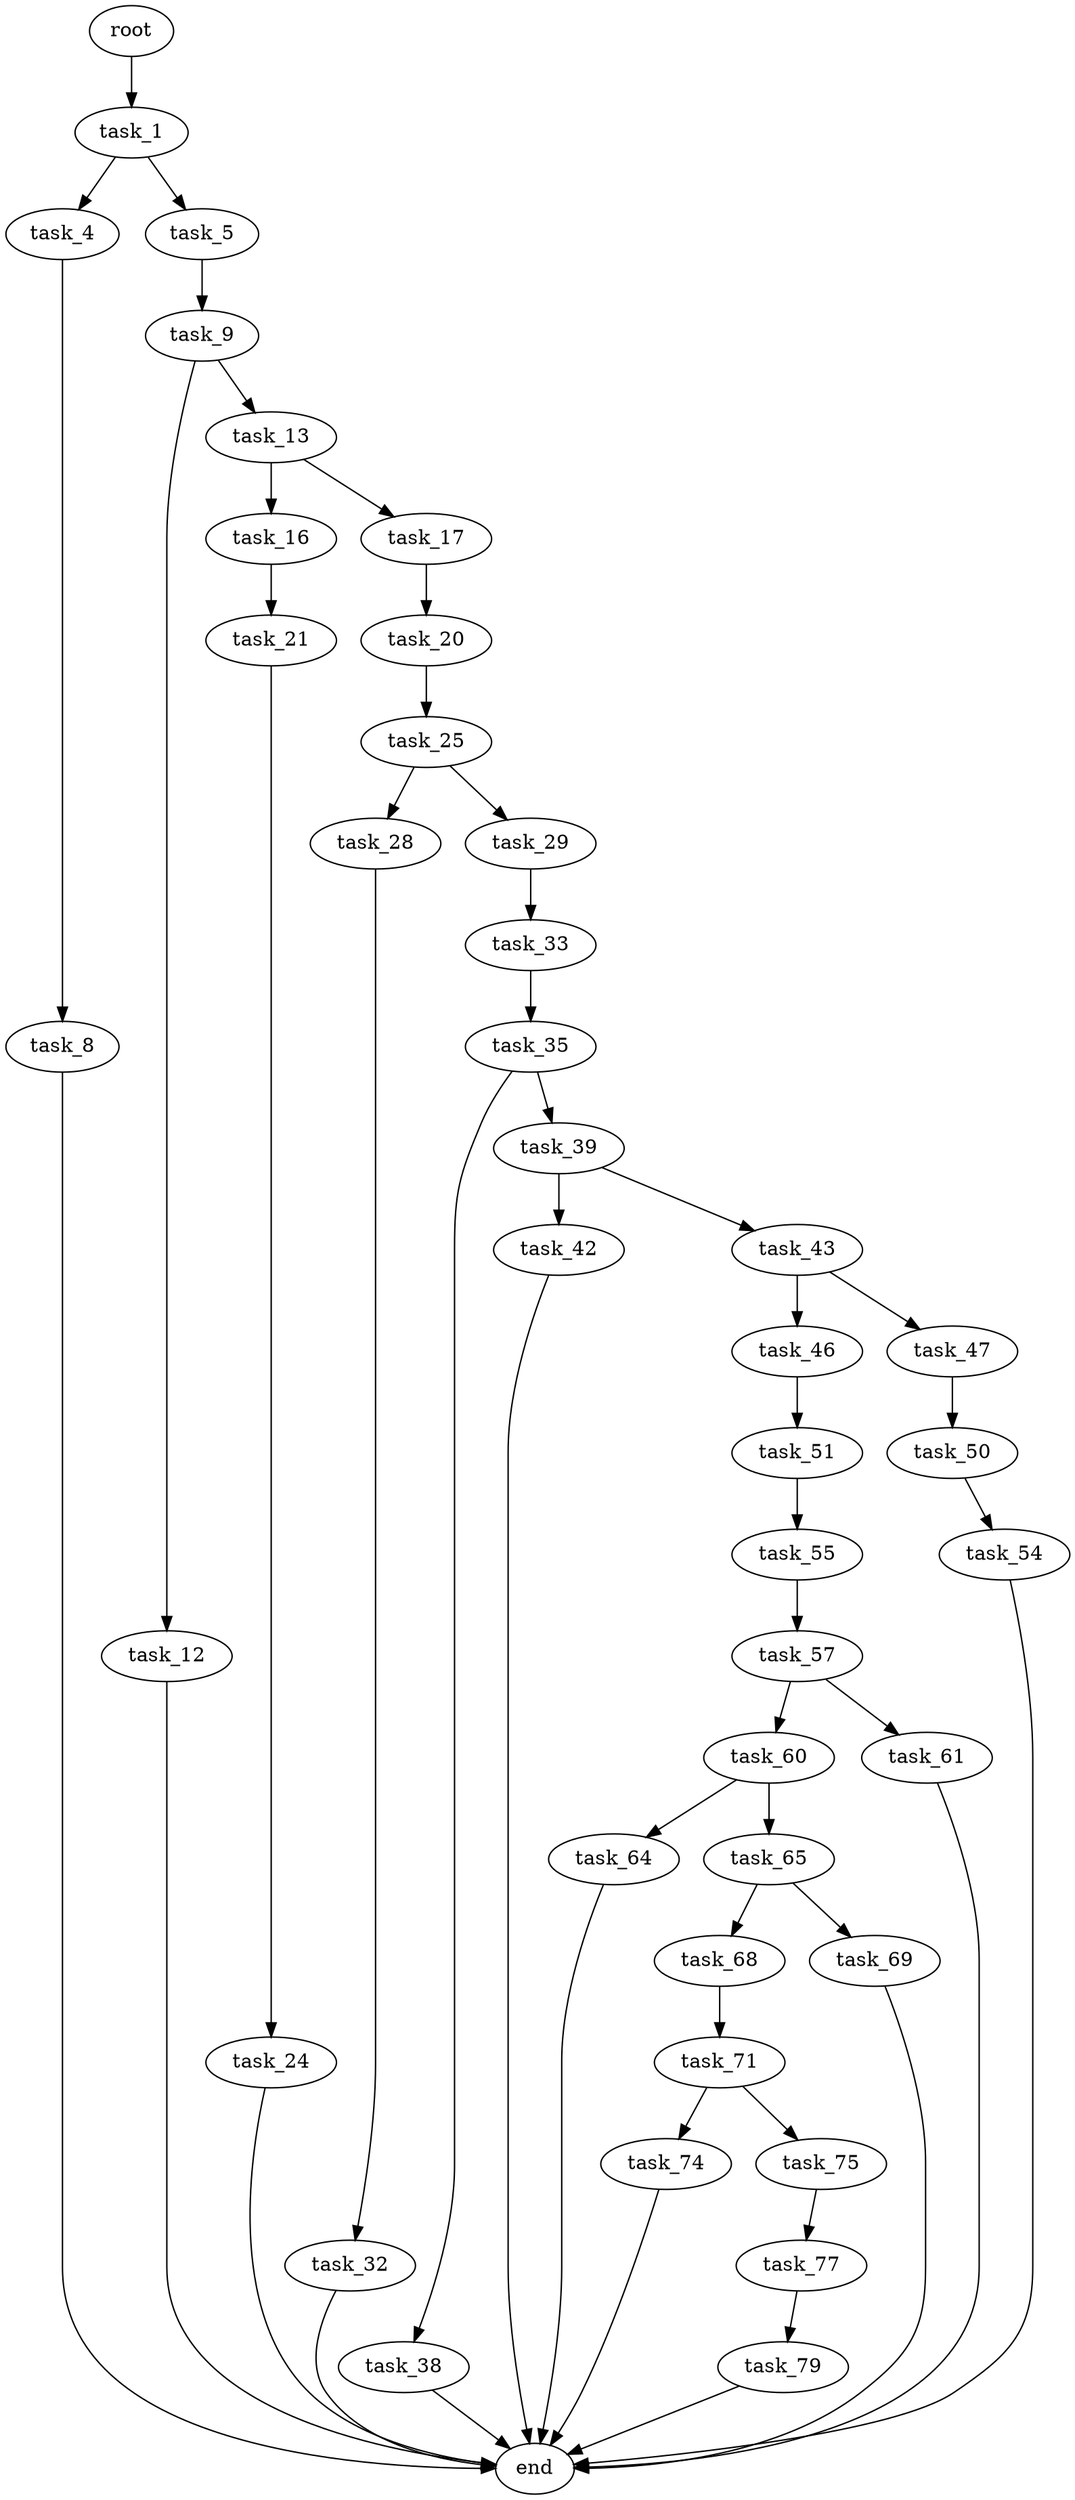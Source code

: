 digraph G {
  root [size="0.000000"];
  task_1 [size="576293020968.000000"];
  task_4 [size="782757789696.000000"];
  task_5 [size="28991029248.000000"];
  task_8 [size="549755813888.000000"];
  task_9 [size="12089527798.000000"];
  task_12 [size="141896044167.000000"];
  task_13 [size="68719476736.000000"];
  task_16 [size="688841423083.000000"];
  task_17 [size="9913349084.000000"];
  task_20 [size="7576871501.000000"];
  task_21 [size="134217728000.000000"];
  task_24 [size="231928233984.000000"];
  task_25 [size="231928233984.000000"];
  task_28 [size="2646917470.000000"];
  task_29 [size="13091103678.000000"];
  task_32 [size="24083942574.000000"];
  task_33 [size="82702053197.000000"];
  task_35 [size="21219330058.000000"];
  task_38 [size="8589934592.000000"];
  task_39 [size="134217728000.000000"];
  task_42 [size="671704149.000000"];
  task_43 [size="1073741824000.000000"];
  task_46 [size="1073741824000.000000"];
  task_47 [size="11052011779.000000"];
  task_50 [size="5397958235.000000"];
  task_51 [size="231928233984.000000"];
  task_54 [size="1220398186.000000"];
  task_55 [size="62670397219.000000"];
  task_57 [size="14294773185.000000"];
  task_60 [size="24273567044.000000"];
  task_61 [size="368293445632.000000"];
  task_64 [size="15453305930.000000"];
  task_65 [size="560934479860.000000"];
  task_68 [size="134217728000.000000"];
  task_69 [size="2568992154.000000"];
  task_71 [size="3612402104.000000"];
  task_74 [size="24285891098.000000"];
  task_75 [size="225773605031.000000"];
  task_77 [size="368293445632.000000"];
  task_79 [size="366807151682.000000"];
  end [size="0.000000"];

  root -> task_1 [size="1.000000"];
  task_1 -> task_4 [size="536870912.000000"];
  task_1 -> task_5 [size="536870912.000000"];
  task_4 -> task_8 [size="679477248.000000"];
  task_5 -> task_9 [size="75497472.000000"];
  task_8 -> end [size="1.000000"];
  task_9 -> task_12 [size="301989888.000000"];
  task_9 -> task_13 [size="301989888.000000"];
  task_12 -> end [size="1.000000"];
  task_13 -> task_16 [size="134217728.000000"];
  task_13 -> task_17 [size="134217728.000000"];
  task_16 -> task_21 [size="838860800.000000"];
  task_17 -> task_20 [size="209715200.000000"];
  task_20 -> task_25 [size="209715200.000000"];
  task_21 -> task_24 [size="209715200.000000"];
  task_24 -> end [size="1.000000"];
  task_25 -> task_28 [size="301989888.000000"];
  task_25 -> task_29 [size="301989888.000000"];
  task_28 -> task_32 [size="134217728.000000"];
  task_29 -> task_33 [size="209715200.000000"];
  task_32 -> end [size="1.000000"];
  task_33 -> task_35 [size="134217728.000000"];
  task_35 -> task_38 [size="33554432.000000"];
  task_35 -> task_39 [size="33554432.000000"];
  task_38 -> end [size="1.000000"];
  task_39 -> task_42 [size="209715200.000000"];
  task_39 -> task_43 [size="209715200.000000"];
  task_42 -> end [size="1.000000"];
  task_43 -> task_46 [size="838860800.000000"];
  task_43 -> task_47 [size="838860800.000000"];
  task_46 -> task_51 [size="838860800.000000"];
  task_47 -> task_50 [size="411041792.000000"];
  task_50 -> task_54 [size="411041792.000000"];
  task_51 -> task_55 [size="301989888.000000"];
  task_54 -> end [size="1.000000"];
  task_55 -> task_57 [size="75497472.000000"];
  task_57 -> task_60 [size="33554432.000000"];
  task_57 -> task_61 [size="33554432.000000"];
  task_60 -> task_64 [size="33554432.000000"];
  task_60 -> task_65 [size="33554432.000000"];
  task_61 -> end [size="1.000000"];
  task_64 -> end [size="1.000000"];
  task_65 -> task_68 [size="411041792.000000"];
  task_65 -> task_69 [size="411041792.000000"];
  task_68 -> task_71 [size="209715200.000000"];
  task_69 -> end [size="1.000000"];
  task_71 -> task_74 [size="75497472.000000"];
  task_71 -> task_75 [size="75497472.000000"];
  task_74 -> end [size="1.000000"];
  task_75 -> task_77 [size="209715200.000000"];
  task_77 -> task_79 [size="411041792.000000"];
  task_79 -> end [size="1.000000"];
}
